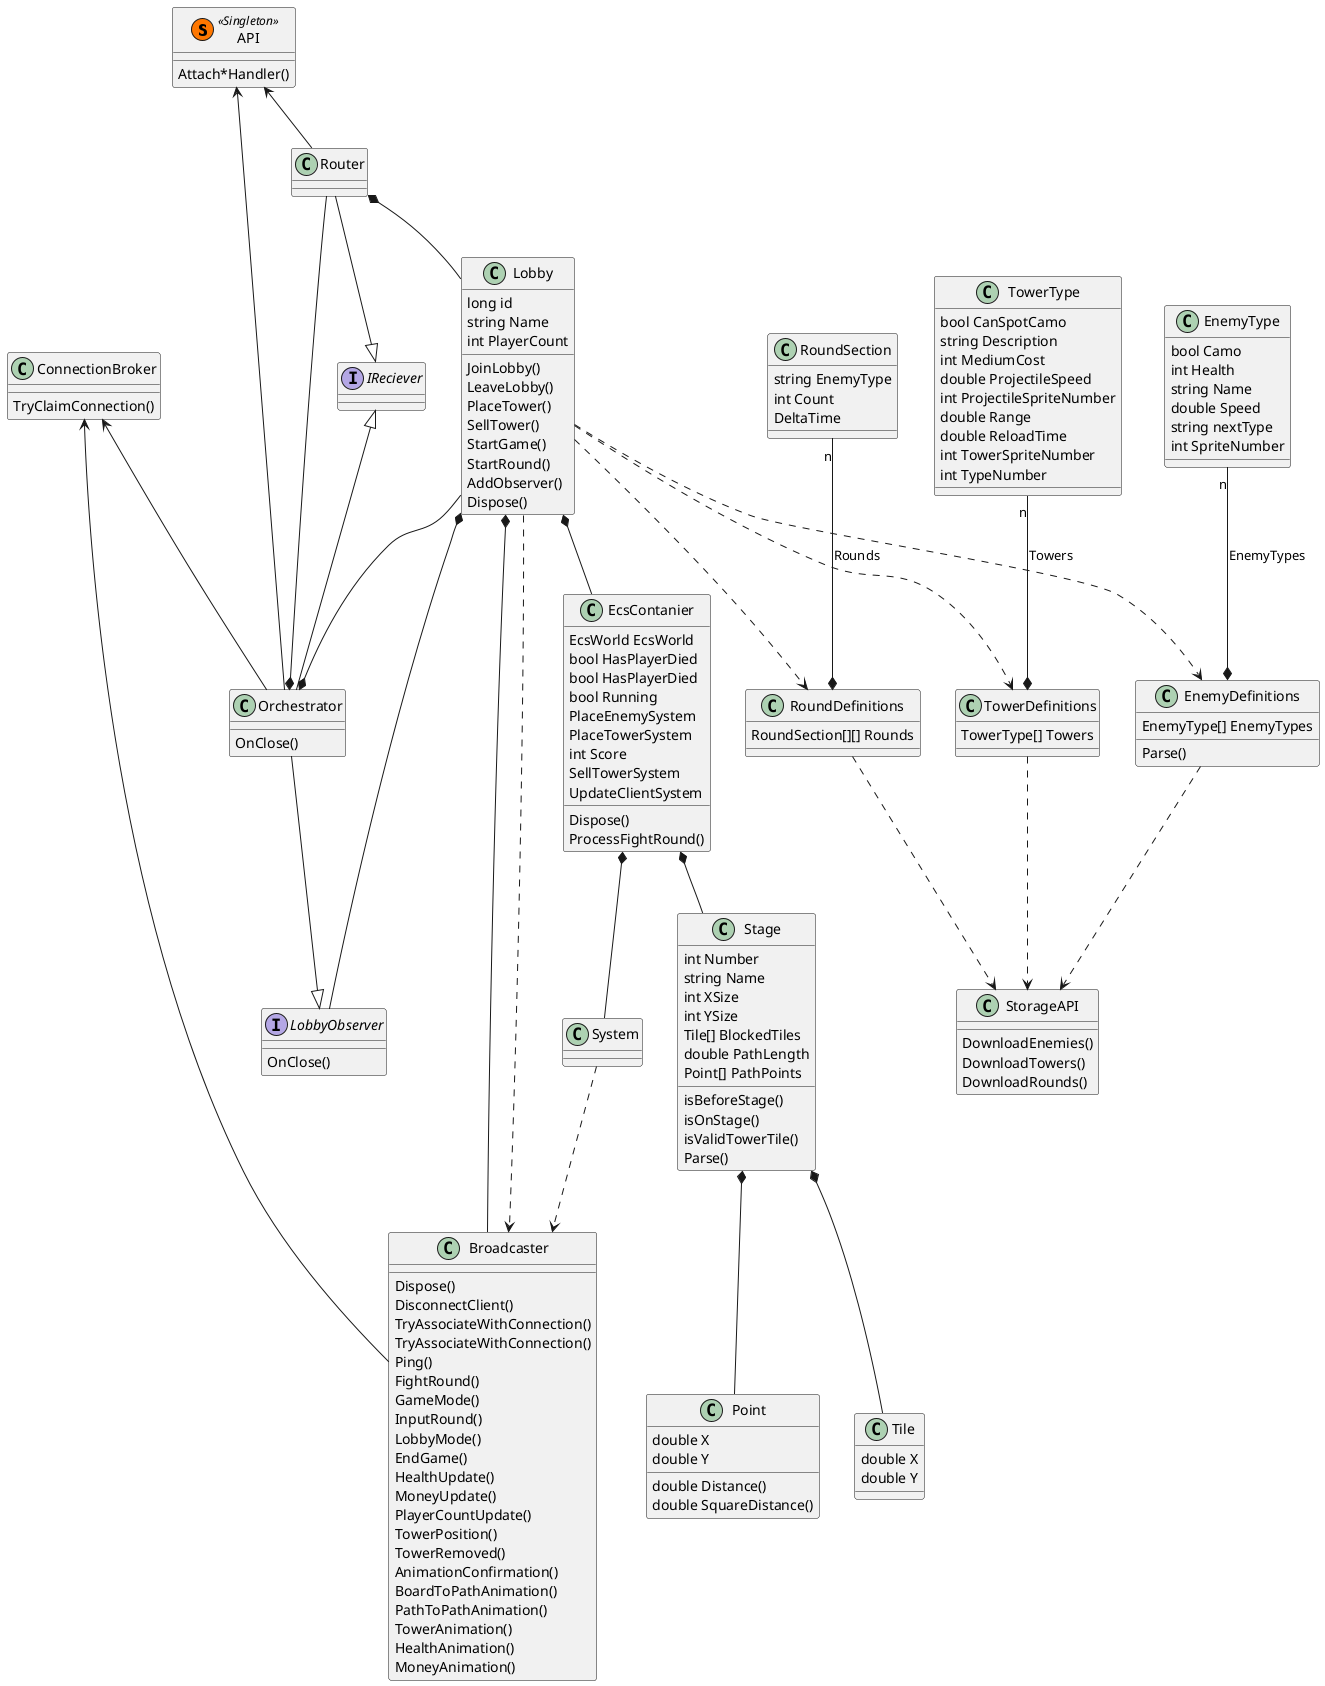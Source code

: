 @startuml
'https://plantuml.com/class-diagram

class API<< (S,#FF7700) Singleton >>{
Attach*Handler()
}

class ConnectionBroker{
TryClaimConnection()
}

class EnemyType {
bool Camo
int Health
string Name
double Speed
string nextType
int SpriteNumber
}

class RoundSection {
string EnemyType
int Count
DeltaTime
}

class EnemyDefinitions{
EnemyType[] EnemyTypes
Parse()
}

class TowerType{
bool CanSpotCamo
string Description
int MediumCost
double ProjectileSpeed
int ProjectileSpriteNumber
double Range
double ReloadTime
int TowerSpriteNumber
int TypeNumber
}

class RoundDefinitions {
RoundSection[][] Rounds
}

class TowerDefinitions{
TowerType[] Towers
}

class StorageAPI{
DownloadEnemies()
DownloadTowers()
DownloadRounds()
}

class Router {

}

class Orchestrator {
OnClose()
}

interface LobbyObserver{
OnClose()
}

class Lobby{
long id
string Name
int PlayerCount
JoinLobby()
LeaveLobby()
PlaceTower()
SellTower()
StartGame()
StartRound()
AddObserver()
Dispose()
}

class EcsContanier{
EcsWorld EcsWorld
bool HasPlayerDied
bool HasPlayerDied
bool Running
PlaceEnemySystem
PlaceTowerSystem
int Score
SellTowerSystem
UpdateClientSystem
Dispose()
ProcessFightRound()
}

class System{

}

class Stage{
int Number
string Name
int XSize
int YSize
Tile[] BlockedTiles
double PathLength
Point[] PathPoints
isBeforeStage()
isOnStage()
isValidTowerTile()
Parse()
}

class Point{
double X
double Y
double Distance()
double SquareDistance()
}

class Tile{
double X
double Y
}

class Broadcaster{
Dispose()
DisconnectClient()
TryAssociateWithConnection()
TryAssociateWithConnection()
Ping()
FightRound()
GameMode()
InputRound()
LobbyMode()
EndGame()
HealthUpdate()
MoneyUpdate()
PlayerCountUpdate()
TowerPosition()
TowerRemoved()
AnimationConfirmation()
BoardToPathAnimation()
PathToPathAnimation()
TowerAnimation()
HealthAnimation()
MoneyAnimation()
}

interface IReciever

API <-- Router
API <-- Orchestrator

ConnectionBroker <-- Broadcaster
ConnectionBroker <-- Orchestrator

IReciever <|-up- Router
IReciever <|-- Orchestrator

Router *-- Lobby
Router --* Orchestrator

Lobby *-- EcsContanier
Lobby *-- Broadcaster
Lobby --* Orchestrator

EcsContanier *-- Stage

EcsContanier *-- System

EnemyType "n" --* EnemyDefinitions : "EnemyTypes"
RoundSection "n" --* RoundDefinitions : "Rounds"
TowerType "n" --* TowerDefinitions : "Towers"

Lobby ..> TowerDefinitions
Lobby ..> RoundDefinitions
Lobby ..> EnemyDefinitions

Lobby ..> Broadcaster
System ..> Broadcaster

StorageAPI <.up. TowerDefinitions
StorageAPI <.up. RoundDefinitions
StorageAPI <.up. EnemyDefinitions

Stage *-- Point
Stage *-- Tile

Lobby *-- LobbyObserver
LobbyObserver <|-up- Orchestrator

@enduml